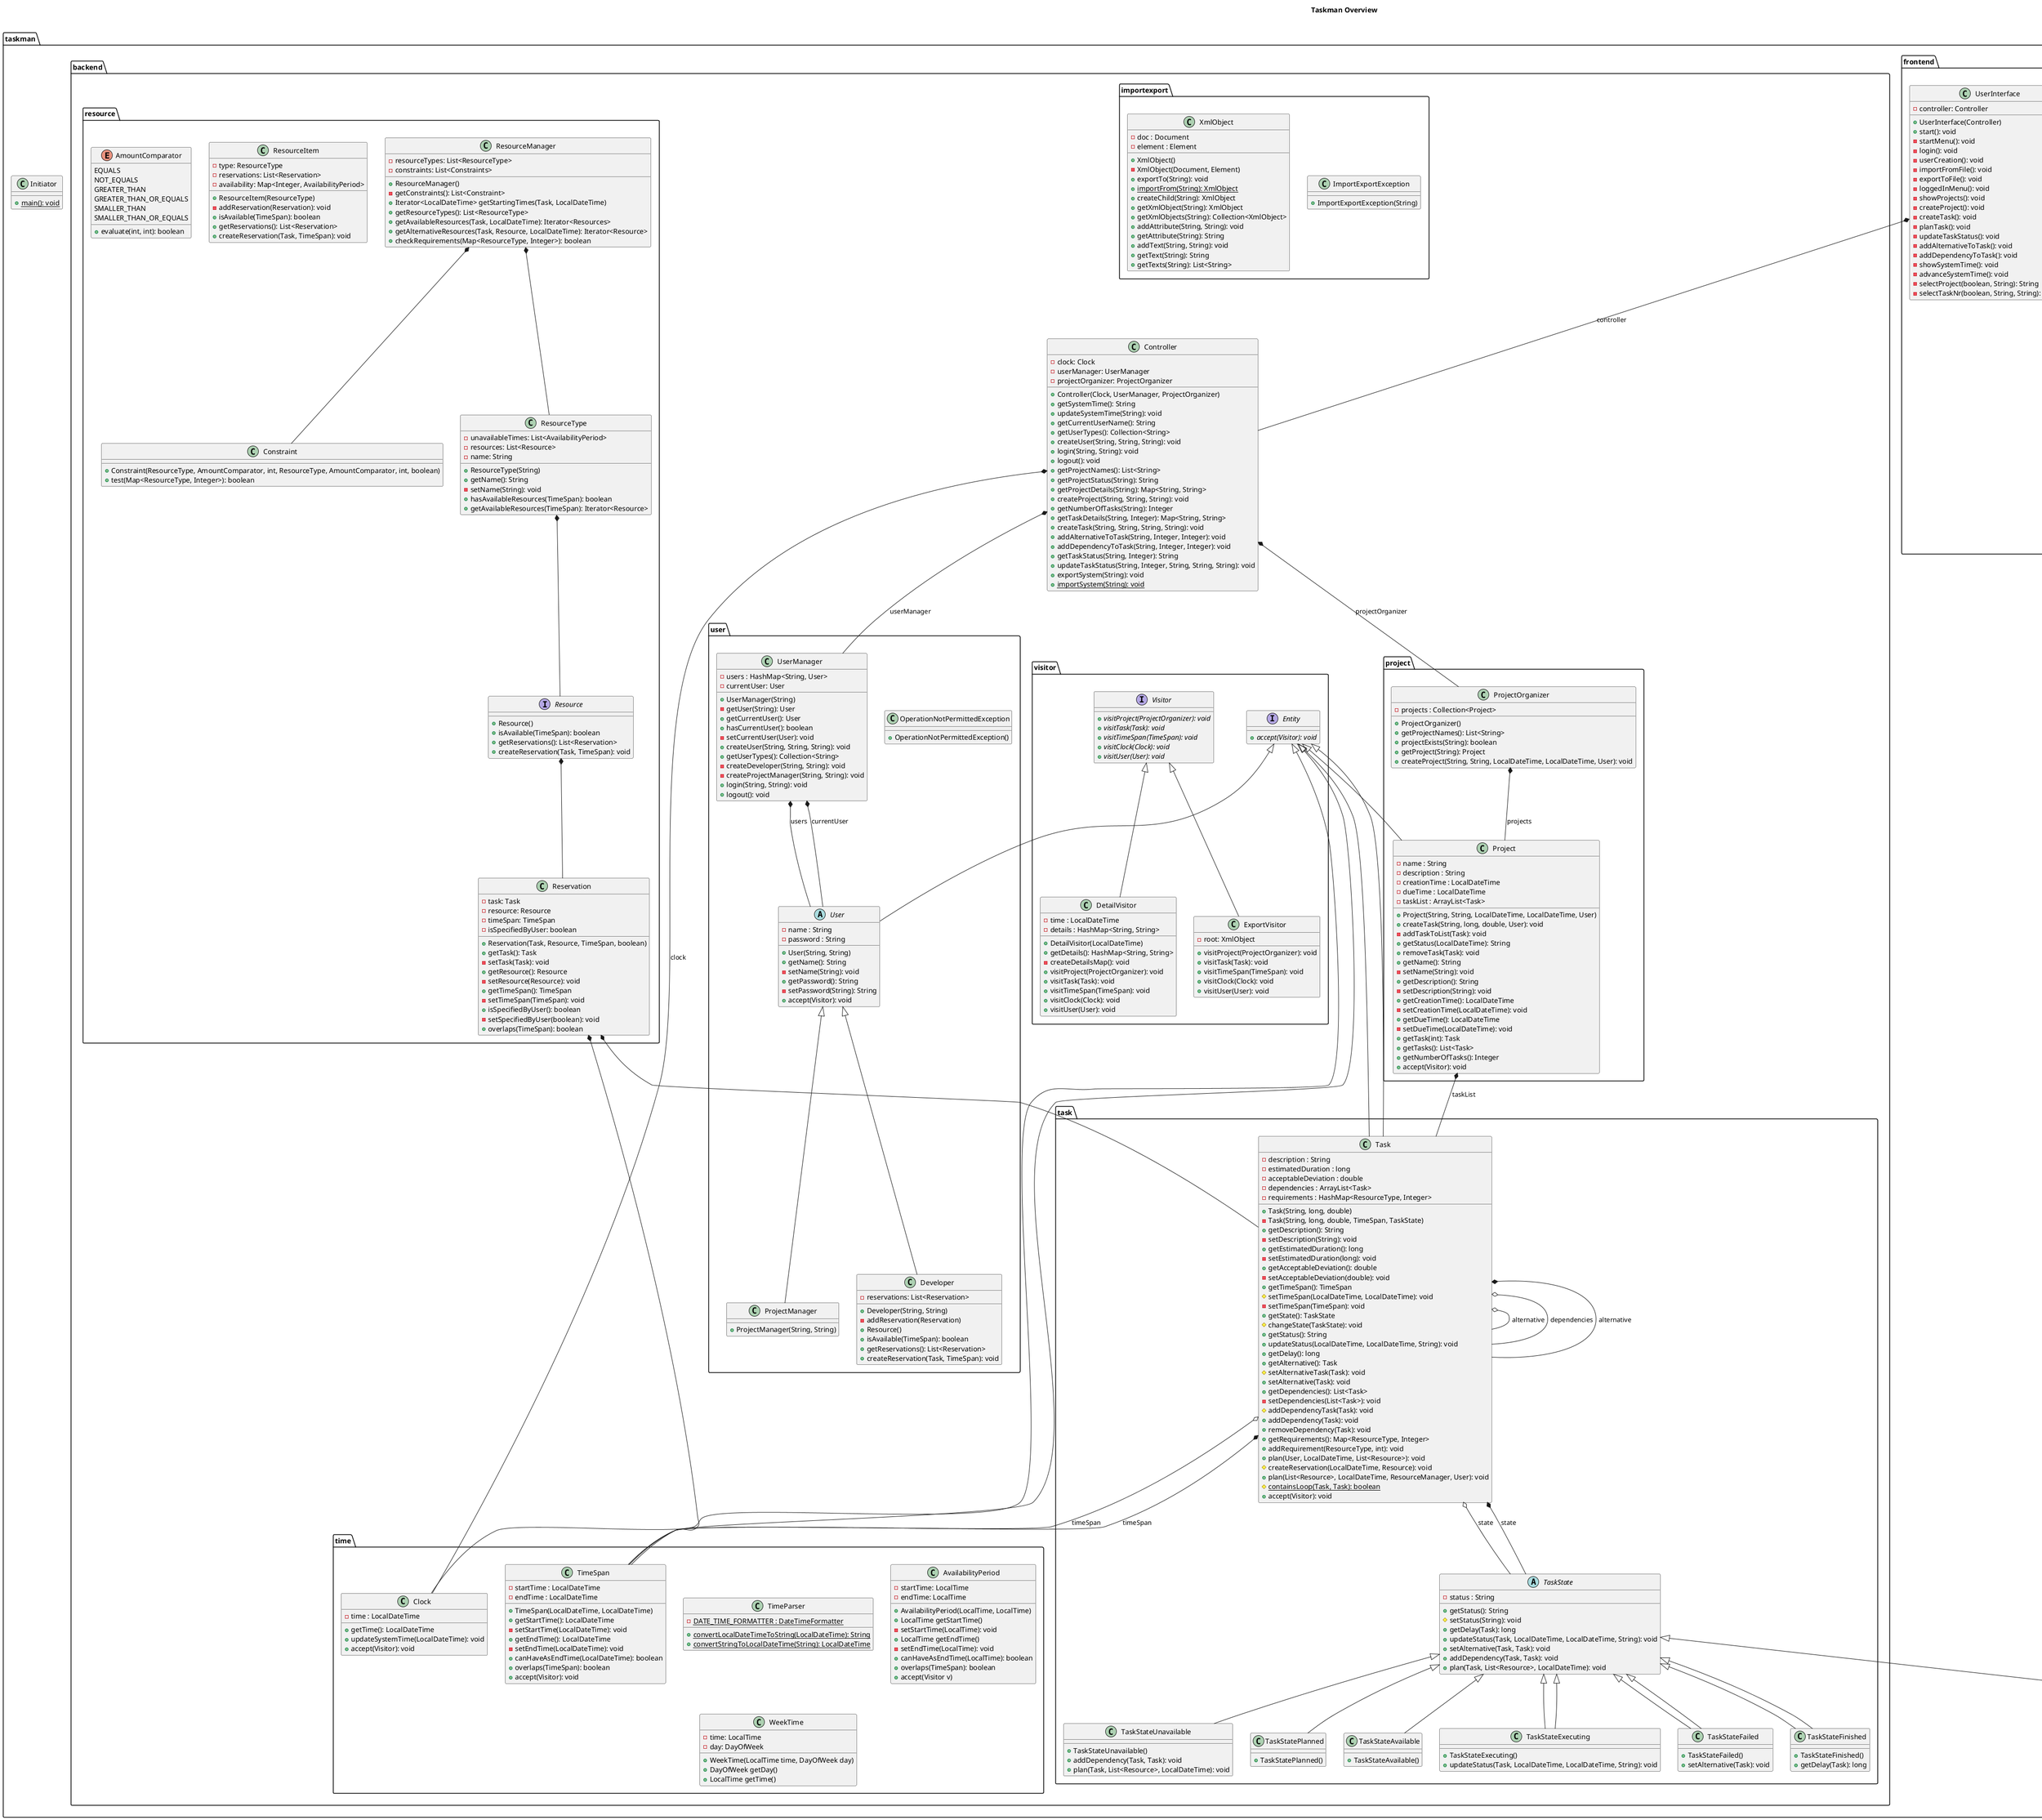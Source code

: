 @startuml

  title Taskman Overview\n

  package taskman {

    class Initiator {
        {static} + main(): void
    }

    package taskman.frontend {

      class UserInterface {
          - controller: Controller

          + UserInterface(Controller)
          + start(): void
          - startMenu(): void
          - login(): void
          - userCreation(): void
          - importFromFile(): void
          - exportToFile(): void
          - loggedInMenu(): void
          - showProjects(): void
          - createProject(): void
          - createTask(): void
          - planTask(): void
          - updateTaskStatus(): void
          - addAlternativeToTask(): void
          - addDependencyToTask(): void
          - showSystemTime(): void
          - advanceSystemTime(): void
          - selectProject(boolean, String): String
          - selectTaskNr(boolean, String, String): Integer
      }

      package taskman.frontend.sections {

        abstract class Section {
            {abstract} + show(): boolean
            ~ print(String): void
            ~ println(String): void
            ~ inputString(): String
            ~ inputAnswer(String): String
            ~ inputValidAnswer(String, Collection<String>): String
        }

        class FormSection {
            - withCancel : boolean
            - questions : List<String>
            - answers : List<String>

            + FormSection(boolean, String[])
            + show(): boolean
            + getAnswer(): String
            - resetAnswers(): void
        }

        class InfoSection {
            - text : String

            + InfoSection(String, boolean)
            + show(): boolean
        }

        class SelectionSection {
            - withCancel : boolean
            - cancelText : String
            - options : List<String>
            - answer : Integer

            + SelectionSection(boolean)
            + SelectionSection(boolean, String)
            + addOption(String): void
            + addOptions(Collection<String>): void
            + show(): boolean
            + getAnswer(): String
            + getAnswerNumber(): Integer
            - resetAnswer(): void
        }

        class TitleSection {
            - title : String
            {static} - decoration : char
            {static} - length : int

            + TitleSection(String)
            + show(): boolean
            - repeat(char, int): String
        }
      }
    }

    package taskman.backend {

      class Controller {
          - clock: Clock
          - userManager: UserManager
          - projectOrganizer: ProjectOrganizer

          + Controller(Clock, UserManager, ProjectOrganizer)
          + getSystemTime(): String
          + updateSystemTime(String): void
          + getCurrentUserName(): String
          + getUserTypes(): Collection<String>
          + createUser(String, String, String): void
          + login(String, String): void
          + logout(): void
          + getProjectNames(): List<String>
          + getProjectStatus(String): String
          + getProjectDetails(String): Map<String, String>
          + createProject(String, String, String): void
          + getNumberOfTasks(String): Integer
          + getTaskDetails(String, Integer): Map<String, String>
          + createTask(String, String, String, String): void
          + addAlternativeToTask(String, Integer, Integer): void
          + addDependencyToTask(String, Integer, Integer): void
          + getTaskStatus(String, Integer): String
          + updateTaskStatus(String, Integer, String, String, String): void
          + exportSystem(String): void
          {static} + importSystem(String): void
      }

      package taskman.backend.time {

        class Clock {
            - time : LocalDateTime

            + getTime(): LocalDateTime
            + updateSystemTime(LocalDateTime): void
            + accept(Visitor): void
        }

        class TimeParser {
            {static} - DATE_TIME_FORMATTER : DateTimeFormatter

            {static} + convertLocalDateTimeToString(LocalDateTime): String
            {static} + convertStringToLocalDateTime(String): LocalDateTime
        }

        class TimeSpan {
            - startTime : LocalDateTime
            - endTime : LocalDateTime

            + TimeSpan(LocalDateTime, LocalDateTime)
            + getStartTime(): LocalDateTime
            - setStartTime(LocalDateTime): void
            + getEndTime(): LocalDateTime
            - setEndTime(LocalDateTime): void
            + canHaveAsEndTime(LocalDateTime): boolean
            + overlaps(TimeSpan): boolean
            + accept(Visitor): void
        }

        class AvailabilityPeriod {
            - startTime: LocalTime
            - endTime: LocalTime

            + AvailabilityPeriod(LocalTime, LocalTime)
            + LocalTime getStartTime()
            - setStartTime(LocalTime): void
            + LocalTime getEndTime()
            - setEndTime(LocalTime): void
            + canHaveAsEndTime(LocalTime): boolean
            + overlaps(TimeSpan): boolean
            + accept(Visitor v)
        }

        class WeekTime {
            - time: LocalTime
            - day: DayOfWeek

            + WeekTime(LocalTime time, DayOfWeek day)
            + DayOfWeek getDay()
            + LocalTime getTime()
        }
      }

      package taskman.backend.importexport {
        class ImportExportException {
            + ImportExportException(String)
        }

        class XmlObject {
            - doc : Document
            - element : Element

            + XmlObject()
            - XmlObject(Document, Element)
            + exportTo(String): void
            {static} + importFrom(String): XmlObject
            + createChild(String): XmlObject
            + getXmlObject(String): XmlObject
            + getXmlObjects(String): Collection<XmlObject>
            + addAttribute(String, String): void
            + getAttribute(String): String
            + addText(String, String): void
            + getText(String): String
            + getTexts(String): List<String>
        }
      }

      package taskman.backend.visitor {

        interface Entity {
            {abstract} + accept(Visitor): void
        }

        interface Visitor {
            {abstract} + visitProject(ProjectOrganizer): void
            {abstract} + visitTask(Task): void
            {abstract} + visitTimeSpan(TimeSpan): void
            {abstract} + visitClock(Clock): void
            {abstract} + visitUser(User): void
        }

        class DetailVisitor {
            - time : LocalDateTime
            - details : HashMap<String, String>

            + DetailVisitor(LocalDateTime)
            + getDetails(): HashMap<String, String>
            - createDetailsMap(): void
            + visitProject(ProjectOrganizer): void
            + visitTask(Task): void
            + visitTimeSpan(TimeSpan): void
            + visitClock(Clock): void
            + visitUser(User): void
        }

        class ExportVisitor {
            - root: XmlObject

            + visitProject(ProjectOrganizer): void
            + visitTask(Task): void
            + visitTimeSpan(TimeSpan): void
            + visitClock(Clock): void
            + visitUser(User): void
        }
      }

      package taskman.backend.project {

        class ProjectOrganizer {
            - projects : Collection<Project>

            + ProjectOrganizer()
            + getProjectNames(): List<String>
            + projectExists(String): boolean
            + getProject(String): Project
            + createProject(String, String, LocalDateTime, LocalDateTime, User): void
        }

        class Project {
            - name : String
            - description : String
            - creationTime : LocalDateTime
            - dueTime : LocalDateTime
            - taskList : ArrayList<Task>

            + Project(String, String, LocalDateTime, LocalDateTime, User)
            + createTask(String, long, double, User): void
            - addTaskToList(Task): void
            + getStatus(LocalDateTime): String
            + removeTask(Task): void
            + getName(): String
            - setName(String): void
            + getDescription(): String
            - setDescription(String): void
            + getCreationTime(): LocalDateTime
            - setCreationTime(LocalDateTime): void
            + getDueTime(): LocalDateTime
            - setDueTime(LocalDateTime): void
            + getTask(int): Task
            + getTasks(): List<Task>
            + getNumberOfTasks(): Integer
            + accept(Visitor): void
        }
      }

      package taskman.backend.task {
        class Task {
            - description : String
            - estimatedDuration : long
            - acceptableDeviation : double
            - dependencies : ArrayList<Task>
            - requirements : HashMap<ResourceType, Integer>

            + Task(String, long, double)
            - Task(String, long, double, TimeSpan, TaskState)
            + getDescription(): String
            - setDescription(String): void
            + getEstimatedDuration(): long
            - setEstimatedDuration(long): void
            + getAcceptableDeviation(): double
            - setAcceptableDeviation(double): void
            + getTimeSpan(): TimeSpan
            # setTimeSpan(LocalDateTime, LocalDateTime): void
            - setTimeSpan(TimeSpan): void
            + getState(): TaskState
            # changeState(TaskState): void
            + getStatus(): String
            + updateStatus(LocalDateTime, LocalDateTime, String): void
            + getDelay(): long
            + getAlternative(): Task
            # setAlternativeTask(Task): void
            + setAlternative(Task): void
            + getDependencies(): List<Task>
            - setDependencies(List<Task>): void
            # addDependencyTask(Task): void
            + addDependency(Task): void
            + removeDependency(Task): void
            + getRequirements(): Map<ResourceType, Integer>
            + addRequirement(ResourceType, int): void
            + plan(User, LocalDateTime, List<Resource>): void
            # createReservation(LocalDateTime, Resource): void
            + plan(List<Resource>, LocalDateTime, ResourceManager, User): void
            {static} # containsLoop(Task, Task): boolean
            + accept(Visitor): void
        }

        abstract class TaskState {
            - status : String
            + getStatus(): String
            # setStatus(String): void
            + getDelay(Task): long
            + updateStatus(Task, LocalDateTime, LocalDateTime, String): void
            + setAlternative(Task, Task): void
            + addDependency(Task, Task): void
            + plan(Task, List<Resource>, LocalDateTime): void
        }

        class TaskStateUnavailable {
            + TaskStateUnavailable()
            + addDependency(Task, Task): void
            + plan(Task, List<Resource>, LocalDateTime): void
        }

        class TaskStatePlanned {
            + TaskStatePlanned()
        }

        class TaskStateAvailable {
            + TaskStateAvailable()
        }

        class TaskStateExecuting {
            + TaskStateExecuting()
            + updateStatus(Task, LocalDateTime, LocalDateTime, String): void
        }

        class TaskStateFailed {
            + TaskStateFailed()
            + setAlternative(Task): void
        }

        class TaskStateFinished {
            + TaskStateFinished()
            + getDelay(Task): long
        }

        Task -up-|> Entity
        Task o-- TimeSpan : timeSpan
        Task o-- TaskState : state
        Task o-- Task : alternative
        TaskStateAvailable -up-|> TaskState
        TaskStateExecuting -up-|> TaskState
        TaskStateFailed -up-|> TaskState
        TaskStateFinished -up-|> TaskState
        TaskStatePlanned -up-|> TaskState
        TaskStateUnavailable -up-|> TaskState
      }

      package taskman.backend.resource {

        class ResourceManager {
           - resourceTypes: List<ResourceType>
           - constraints: List<Constraints>

           + ResourceManager()
           - getConstraints(): List<Constraint>
           + Iterator<LocalDateTime> getStartingTimes(Task, LocalDateTime)
           + getResourceTypes(): List<ResourceType>
           + getAvailableResources(Task, LocalDateTime): Iterator<Resources>
           + getAlternativeResources(Task, Resource, LocalDateTime): Iterator<Resource>
           + checkRequirements(Map<ResourceType, Integer>): boolean
        }

        class ResourceType {
           - unavailableTimes: List<AvailabilityPeriod>
           - resources: List<Resource>
           - name: String 

           + ResourceType(String)
           + getName(): String
           - setName(String): void
           + hasAvailableResources(TimeSpan): boolean
           + getAvailableResources(TimeSpan): Iterator<Resource>
        }

        interface Resource {
           + Resource()
           + isAvailable(TimeSpan): boolean
           + getReservations(): List<Reservation>
           + createReservation(Task, TimeSpan): void
        }

        class ResourceItem {
           - type: ResourceType
           - reservations: List<Reservation>
           - availability: Map<Integer, AvailabilityPeriod>

           + ResourceItem(ResourceType)
           - addReservation(Reservation): void
           + isAvailable(TimeSpan): boolean
           + getReservations(): List<Reservation>
           + createReservation(Task, TimeSpan): void
        }

        class Reservation {
             - task: Task
             - resource: Resource
             - timeSpan: TimeSpan
             - isSpecifiedByUser: boolean

             + Reservation(Task, Resource, TimeSpan, boolean)
             + getTask(): Task
             - setTask(Task): void
             + getResource(): Resource
             - setResource(Resource): void
             + getTimeSpan(): TimeSpan
             - setTimeSpan(TimeSpan): void
             + isSpecifiedByUser(): boolean
             - setSpecifiedByUser(boolean): void
             + overlaps(TimeSpan): boolean
        }

        class Constraint {
            + Constraint(ResourceType, AmountComparator, int, ResourceType, AmountComparator, int, boolean)
            + test(Map<ResourceType, Integer>): boolean
        }

        enum AmountComparator {
            EQUALS
            NOT_EQUALS
            GREATER_THAN
            GREATER_THAN_OR_EQUALS
            SMALLER_THAN
            SMALLER_THAN_OR_EQUALS

            + evaluate(int, int): boolean
        }
      }

      package taskman.backend.user {

        class OperationNotPermittedException {
            + OperationNotPermittedException()
        }

        class UserManager {
            - users : HashMap<String, User>
            - currentUser: User

            + UserManager(String)
            - getUser(String): User
            + getCurrentUser(): User
            + hasCurrentUser(): boolean
            - setCurrentUser(User): void
            + createUser(String, String, String): void
            + getUserTypes(): Collection<String>
            - createDeveloper(String, String): void
            - createProjectManager(String, String): void
            + login(String, String): void
            + logout(): void
        }

        abstract class User {
            - name : String
            - password : String

            + User(String, String)
            + getName(): String
            - setName(String): void
            + getPassword(): String
            - setPassword(String): String
            + accept(Visitor): void
        }

        class Developer {
            - reservations: List<Reservation>
            + Developer(String, String)
            - addReservation(Reservation)
            + Resource()
            + isAvailable(TimeSpan): boolean
            + getReservations(): List<Reservation>
            + createReservation(Task, TimeSpan): void
        }

        class ProjectManager {
            + ProjectManager(String, String)
        }
      }
    }
  }


  Task o-- Task: dependencies
  UserManager *-- User: users
  ProjectOrganizer *-- Project: projects
  Project *-- Task: taskList

  ExportVisitor -up-|> Visitor
  Clock -up-|> Entity
  Controller *-- Clock : clock
  Controller *-- UserManager : userManager
  Controller *-- ProjectOrganizer : projectOrganizer
  DetailVisitor -up-|> Visitor
  Developer -up-|> User
  FormSection -up-|> Section
  InfoSection -up-|> Section
  MenuSection -up-|> Section
  MenuSection o-- SelectionSection : selectionSection
  Project -up-|> Entity
  ProjectManager -up-|> User
  SelectionSection -up-|> Section
  Task -up-|> Entity
  Task *-- TimeSpan : timeSpan
  Task *-- TaskState : state
  Task *-- Task : alternative
  TaskStateExecuting -up-|> TaskState
  TaskStateFailed -up-|> TaskState
  TaskStateFinished -up-|> TaskState
  TaskStateInactive -up-|> TaskState
  TimeSpan -up-|> Entity
  TitleSection -up-|> Section
  TitleSection o-- Section : section
  User -up-|> Entity
  UserInterface *-- Controller : controller
  UserManager *-- User : currentUser
  ResourceManager *-- ResourceType
  ResourceManager *-- Constraint
  ResourceType *-- Resource
  Resource *-- Reservation
  Reservation *-- Task
  Reservation *-- TimeSpan

@enduml
